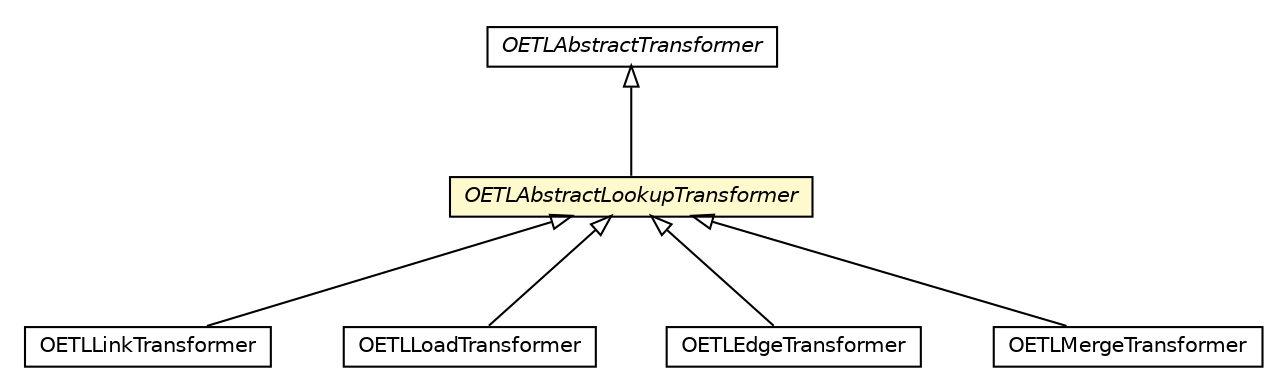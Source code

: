 #!/usr/local/bin/dot
#
# Class diagram 
# Generated by UMLGraph version R5_6-24-gf6e263 (http://www.umlgraph.org/)
#

digraph G {
	edge [fontname="Helvetica",fontsize=10,labelfontname="Helvetica",labelfontsize=10];
	node [fontname="Helvetica",fontsize=10,shape=plaintext];
	nodesep=0.25;
	ranksep=0.5;
	// com.orientechnologies.orient.etl.transformer.OETLLinkTransformer
	c3017347 [label=<<table title="com.orientechnologies.orient.etl.transformer.OETLLinkTransformer" border="0" cellborder="1" cellspacing="0" cellpadding="2" port="p" href="./OETLLinkTransformer.html">
		<tr><td><table border="0" cellspacing="0" cellpadding="1">
<tr><td align="center" balign="center"> OETLLinkTransformer </td></tr>
		</table></td></tr>
		</table>>, URL="./OETLLinkTransformer.html", fontname="Helvetica", fontcolor="black", fontsize=10.0];
	// com.orientechnologies.orient.etl.transformer.OETLLoadTransformer
	c3017348 [label=<<table title="com.orientechnologies.orient.etl.transformer.OETLLoadTransformer" border="0" cellborder="1" cellspacing="0" cellpadding="2" port="p" href="./OETLLoadTransformer.html">
		<tr><td><table border="0" cellspacing="0" cellpadding="1">
<tr><td align="center" balign="center"> OETLLoadTransformer </td></tr>
		</table></td></tr>
		</table>>, URL="./OETLLoadTransformer.html", fontname="Helvetica", fontcolor="black", fontsize=10.0];
	// com.orientechnologies.orient.etl.transformer.OETLAbstractLookupTransformer
	c3017350 [label=<<table title="com.orientechnologies.orient.etl.transformer.OETLAbstractLookupTransformer" border="0" cellborder="1" cellspacing="0" cellpadding="2" port="p" bgcolor="lemonChiffon" href="./OETLAbstractLookupTransformer.html">
		<tr><td><table border="0" cellspacing="0" cellpadding="1">
<tr><td align="center" balign="center"><font face="Helvetica-Oblique"> OETLAbstractLookupTransformer </font></td></tr>
		</table></td></tr>
		</table>>, URL="./OETLAbstractLookupTransformer.html", fontname="Helvetica", fontcolor="black", fontsize=10.0];
	// com.orientechnologies.orient.etl.transformer.OETLAbstractTransformer
	c3017355 [label=<<table title="com.orientechnologies.orient.etl.transformer.OETLAbstractTransformer" border="0" cellborder="1" cellspacing="0" cellpadding="2" port="p" href="./OETLAbstractTransformer.html">
		<tr><td><table border="0" cellspacing="0" cellpadding="1">
<tr><td align="center" balign="center"><font face="Helvetica-Oblique"> OETLAbstractTransformer </font></td></tr>
		</table></td></tr>
		</table>>, URL="./OETLAbstractTransformer.html", fontname="Helvetica", fontcolor="black", fontsize=10.0];
	// com.orientechnologies.orient.etl.transformer.OETLEdgeTransformer
	c3017358 [label=<<table title="com.orientechnologies.orient.etl.transformer.OETLEdgeTransformer" border="0" cellborder="1" cellspacing="0" cellpadding="2" port="p" href="./OETLEdgeTransformer.html">
		<tr><td><table border="0" cellspacing="0" cellpadding="1">
<tr><td align="center" balign="center"> OETLEdgeTransformer </td></tr>
		</table></td></tr>
		</table>>, URL="./OETLEdgeTransformer.html", fontname="Helvetica", fontcolor="black", fontsize=10.0];
	// com.orientechnologies.orient.etl.transformer.OETLMergeTransformer
	c3017361 [label=<<table title="com.orientechnologies.orient.etl.transformer.OETLMergeTransformer" border="0" cellborder="1" cellspacing="0" cellpadding="2" port="p" href="./OETLMergeTransformer.html">
		<tr><td><table border="0" cellspacing="0" cellpadding="1">
<tr><td align="center" balign="center"> OETLMergeTransformer </td></tr>
		</table></td></tr>
		</table>>, URL="./OETLMergeTransformer.html", fontname="Helvetica", fontcolor="black", fontsize=10.0];
	//com.orientechnologies.orient.etl.transformer.OETLLinkTransformer extends com.orientechnologies.orient.etl.transformer.OETLAbstractLookupTransformer
	c3017350:p -> c3017347:p [dir=back,arrowtail=empty];
	//com.orientechnologies.orient.etl.transformer.OETLLoadTransformer extends com.orientechnologies.orient.etl.transformer.OETLAbstractLookupTransformer
	c3017350:p -> c3017348:p [dir=back,arrowtail=empty];
	//com.orientechnologies.orient.etl.transformer.OETLAbstractLookupTransformer extends com.orientechnologies.orient.etl.transformer.OETLAbstractTransformer
	c3017355:p -> c3017350:p [dir=back,arrowtail=empty];
	//com.orientechnologies.orient.etl.transformer.OETLEdgeTransformer extends com.orientechnologies.orient.etl.transformer.OETLAbstractLookupTransformer
	c3017350:p -> c3017358:p [dir=back,arrowtail=empty];
	//com.orientechnologies.orient.etl.transformer.OETLMergeTransformer extends com.orientechnologies.orient.etl.transformer.OETLAbstractLookupTransformer
	c3017350:p -> c3017361:p [dir=back,arrowtail=empty];
}

